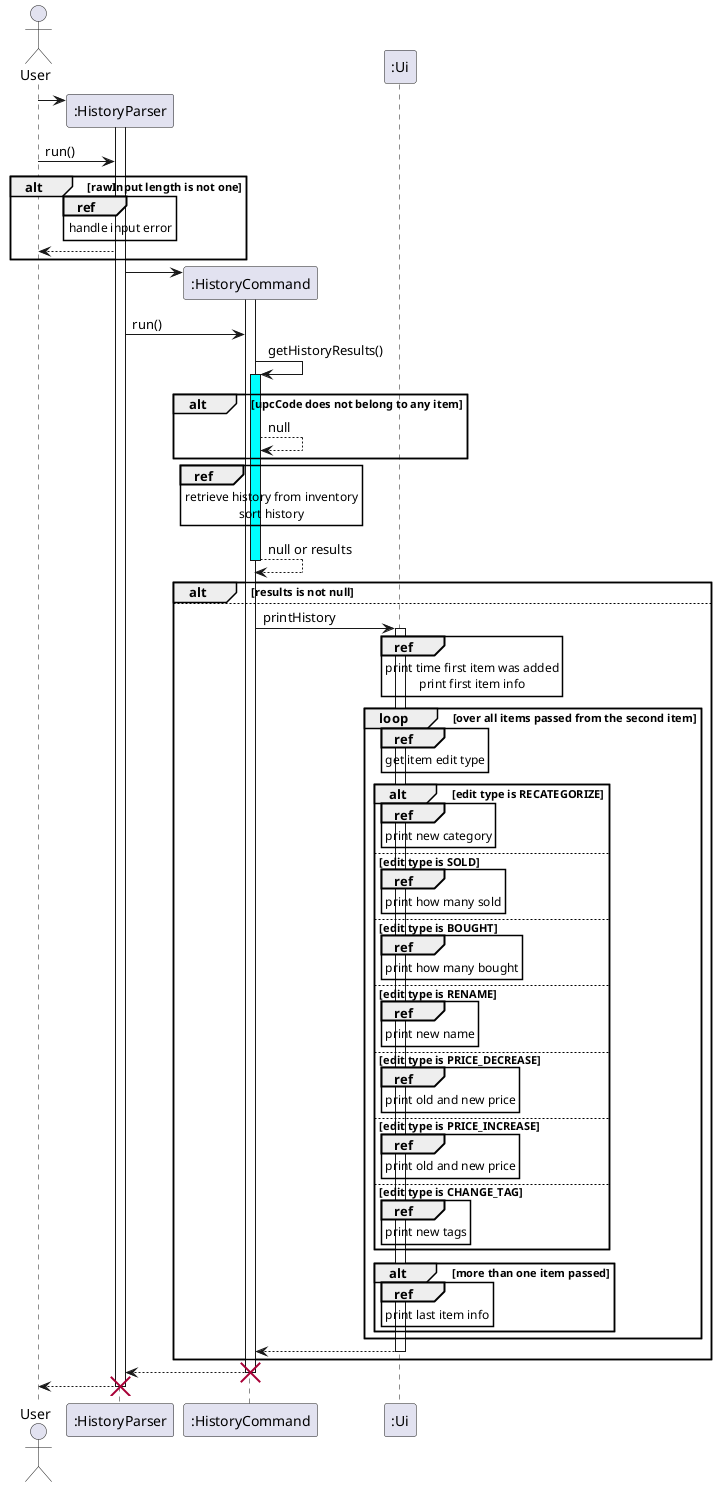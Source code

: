 @startuml
'https://plantuml.com/sequence-diagram

actor User
User -> ":HistoryParser"**
activate ":HistoryParser"
User -> ":HistoryParser": run()
alt rawInput length is not one
    ref over ":HistoryParser"
        handle input error
    end ref
    ":HistoryParser" --> User
end
":HistoryParser" -> ":HistoryCommand"**
activate ":HistoryCommand"
":HistoryParser" -> ":HistoryCommand": run()
":HistoryCommand" -> ":HistoryCommand": getHistoryResults()
activate ":HistoryCommand" #cyan
alt upcCode does not belong to any item
    ":HistoryCommand" --> ":HistoryCommand": null
end
ref over ":HistoryCommand"
    retrieve history from inventory
    sort history
end ref
return null or results
participant ":Ui"
alt results is not null
else
":HistoryCommand" -> ":Ui": printHistory
activate ":Ui"
ref over ":Ui"
    print time first item was added
    print first item info
end ref
loop over all items passed from the second item
    ref over ":Ui"
        get item edit type
    end ref
    alt edit type is RECATEGORIZE
        ref over ":Ui"
            print new category
        end ref
    else edit type is SOLD
        ref over ":Ui"
            print how many sold
        end ref
    else edit type is BOUGHT
        ref over ":Ui"
            print how many bought
        end ref
    else edit type is RENAME
        ref over ":Ui"
            print new name
        end ref
    else edit type is PRICE_DECREASE
        ref over ":Ui"
            print old and new price
        end ref
    else edit type is PRICE_INCREASE
        ref over ":Ui"
            print old and new price
        end ref
    else edit type is CHANGE_TAG
        ref over ":Ui"
            print new tags
        end ref
    end
    alt more than one item passed
        ref over ":Ui"
            print last item info
        end ref
    end
end
return
end
return
destroy ":HistoryCommand"
return
destroy ":HistoryParser"
@enduml